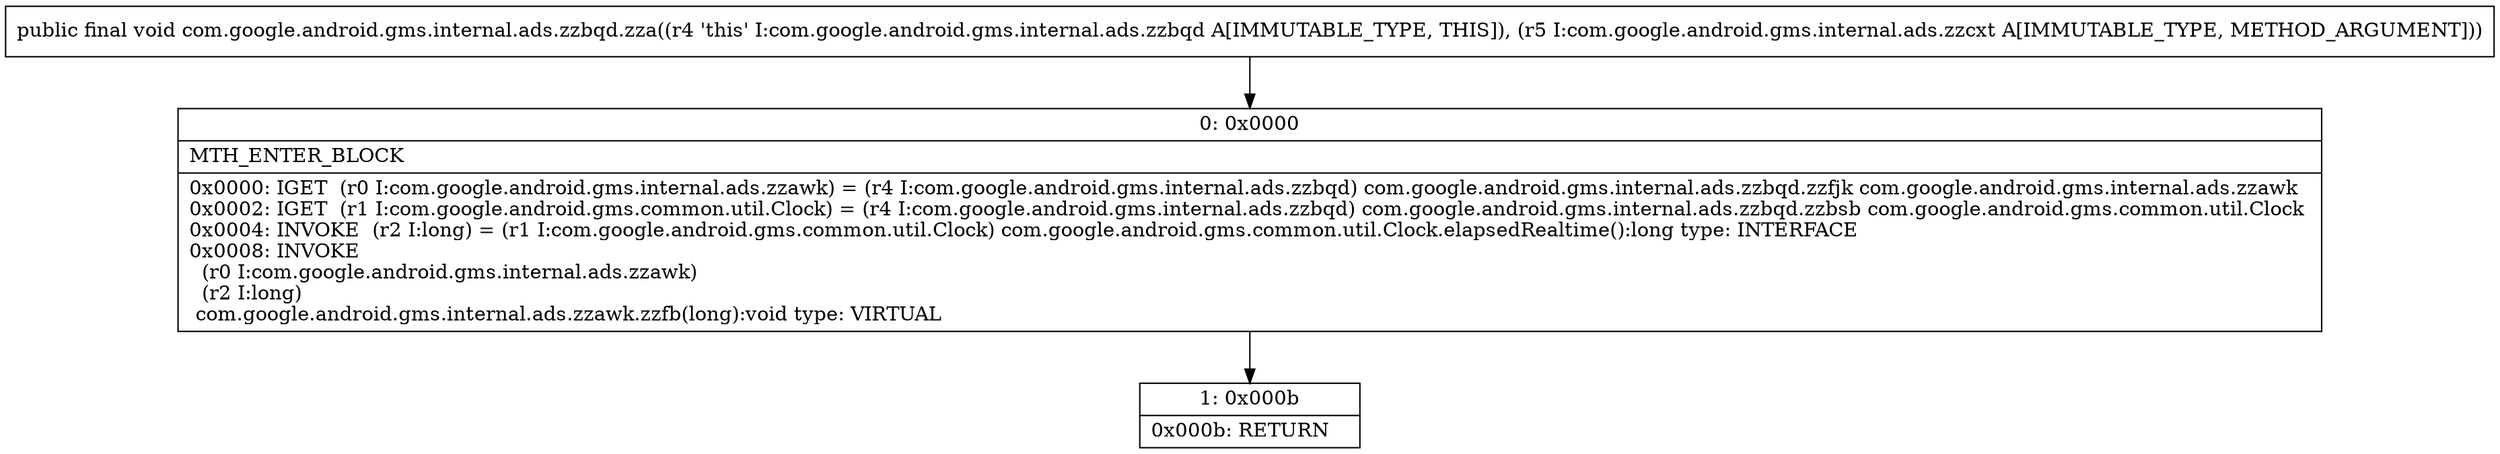 digraph "CFG forcom.google.android.gms.internal.ads.zzbqd.zza(Lcom\/google\/android\/gms\/internal\/ads\/zzcxt;)V" {
Node_0 [shape=record,label="{0\:\ 0x0000|MTH_ENTER_BLOCK\l|0x0000: IGET  (r0 I:com.google.android.gms.internal.ads.zzawk) = (r4 I:com.google.android.gms.internal.ads.zzbqd) com.google.android.gms.internal.ads.zzbqd.zzfjk com.google.android.gms.internal.ads.zzawk \l0x0002: IGET  (r1 I:com.google.android.gms.common.util.Clock) = (r4 I:com.google.android.gms.internal.ads.zzbqd) com.google.android.gms.internal.ads.zzbqd.zzbsb com.google.android.gms.common.util.Clock \l0x0004: INVOKE  (r2 I:long) = (r1 I:com.google.android.gms.common.util.Clock) com.google.android.gms.common.util.Clock.elapsedRealtime():long type: INTERFACE \l0x0008: INVOKE  \l  (r0 I:com.google.android.gms.internal.ads.zzawk)\l  (r2 I:long)\l com.google.android.gms.internal.ads.zzawk.zzfb(long):void type: VIRTUAL \l}"];
Node_1 [shape=record,label="{1\:\ 0x000b|0x000b: RETURN   \l}"];
MethodNode[shape=record,label="{public final void com.google.android.gms.internal.ads.zzbqd.zza((r4 'this' I:com.google.android.gms.internal.ads.zzbqd A[IMMUTABLE_TYPE, THIS]), (r5 I:com.google.android.gms.internal.ads.zzcxt A[IMMUTABLE_TYPE, METHOD_ARGUMENT])) }"];
MethodNode -> Node_0;
Node_0 -> Node_1;
}

